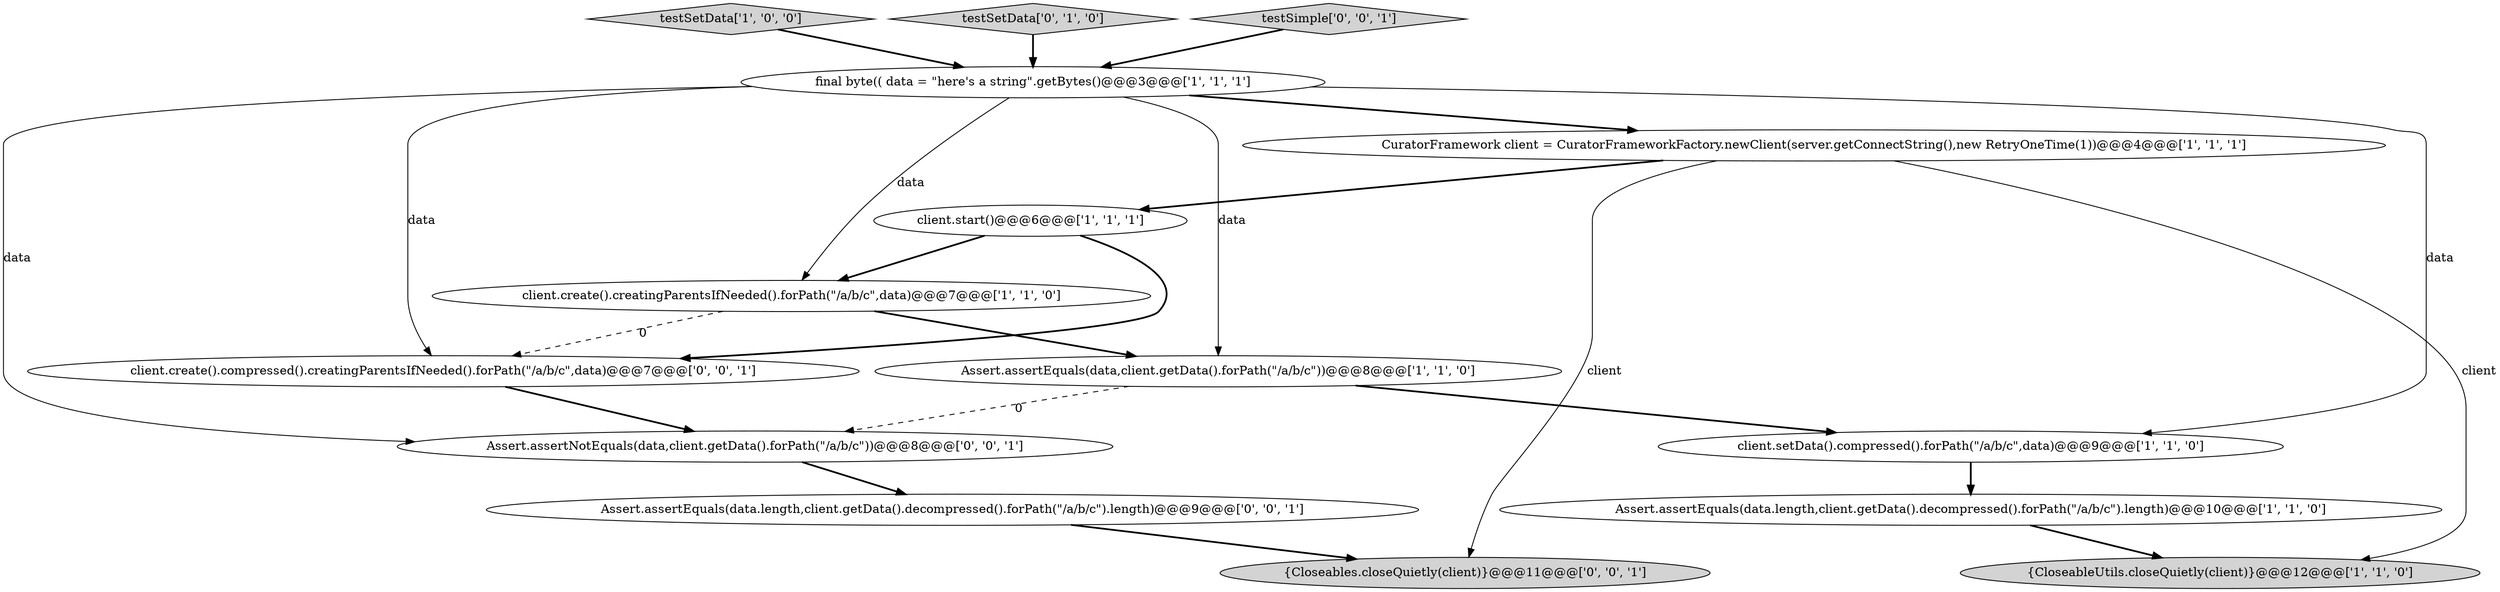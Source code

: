 digraph {
13 [style = filled, label = "{Closeables.closeQuietly(client)}@@@11@@@['0', '0', '1']", fillcolor = lightgray, shape = ellipse image = "AAA0AAABBB3BBB"];
11 [style = filled, label = "client.create().compressed().creatingParentsIfNeeded().forPath(\"/a/b/c\",data)@@@7@@@['0', '0', '1']", fillcolor = white, shape = ellipse image = "AAA0AAABBB3BBB"];
0 [style = filled, label = "final byte(( data = \"here's a string\".getBytes()@@@3@@@['1', '1', '1']", fillcolor = white, shape = ellipse image = "AAA0AAABBB1BBB"];
2 [style = filled, label = "client.create().creatingParentsIfNeeded().forPath(\"/a/b/c\",data)@@@7@@@['1', '1', '0']", fillcolor = white, shape = ellipse image = "AAA0AAABBB1BBB"];
6 [style = filled, label = "{CloseableUtils.closeQuietly(client)}@@@12@@@['1', '1', '0']", fillcolor = lightgray, shape = ellipse image = "AAA0AAABBB1BBB"];
7 [style = filled, label = "testSetData['1', '0', '0']", fillcolor = lightgray, shape = diamond image = "AAA0AAABBB1BBB"];
3 [style = filled, label = "client.start()@@@6@@@['1', '1', '1']", fillcolor = white, shape = ellipse image = "AAA0AAABBB1BBB"];
9 [style = filled, label = "testSetData['0', '1', '0']", fillcolor = lightgray, shape = diamond image = "AAA0AAABBB2BBB"];
8 [style = filled, label = "Assert.assertEquals(data,client.getData().forPath(\"/a/b/c\"))@@@8@@@['1', '1', '0']", fillcolor = white, shape = ellipse image = "AAA0AAABBB1BBB"];
10 [style = filled, label = "Assert.assertNotEquals(data,client.getData().forPath(\"/a/b/c\"))@@@8@@@['0', '0', '1']", fillcolor = white, shape = ellipse image = "AAA0AAABBB3BBB"];
1 [style = filled, label = "CuratorFramework client = CuratorFrameworkFactory.newClient(server.getConnectString(),new RetryOneTime(1))@@@4@@@['1', '1', '1']", fillcolor = white, shape = ellipse image = "AAA0AAABBB1BBB"];
4 [style = filled, label = "client.setData().compressed().forPath(\"/a/b/c\",data)@@@9@@@['1', '1', '0']", fillcolor = white, shape = ellipse image = "AAA0AAABBB1BBB"];
14 [style = filled, label = "Assert.assertEquals(data.length,client.getData().decompressed().forPath(\"/a/b/c\").length)@@@9@@@['0', '0', '1']", fillcolor = white, shape = ellipse image = "AAA0AAABBB3BBB"];
5 [style = filled, label = "Assert.assertEquals(data.length,client.getData().decompressed().forPath(\"/a/b/c\").length)@@@10@@@['1', '1', '0']", fillcolor = white, shape = ellipse image = "AAA0AAABBB1BBB"];
12 [style = filled, label = "testSimple['0', '0', '1']", fillcolor = lightgray, shape = diamond image = "AAA0AAABBB3BBB"];
8->10 [style = dashed, label="0"];
9->0 [style = bold, label=""];
1->13 [style = solid, label="client"];
10->14 [style = bold, label=""];
1->3 [style = bold, label=""];
3->11 [style = bold, label=""];
7->0 [style = bold, label=""];
12->0 [style = bold, label=""];
0->11 [style = solid, label="data"];
0->8 [style = solid, label="data"];
5->6 [style = bold, label=""];
3->2 [style = bold, label=""];
0->4 [style = solid, label="data"];
0->10 [style = solid, label="data"];
11->10 [style = bold, label=""];
0->1 [style = bold, label=""];
0->2 [style = solid, label="data"];
1->6 [style = solid, label="client"];
2->11 [style = dashed, label="0"];
8->4 [style = bold, label=""];
14->13 [style = bold, label=""];
4->5 [style = bold, label=""];
2->8 [style = bold, label=""];
}
